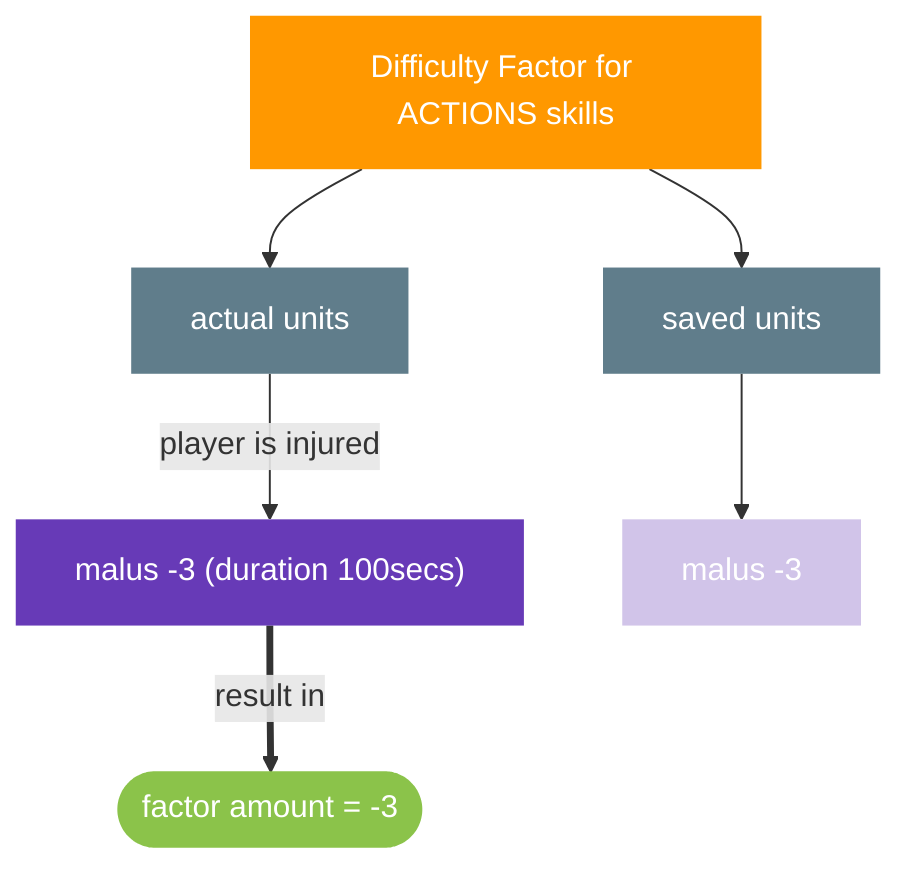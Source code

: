 graph TD
    s1[Difficulty Factor for ACTIONS skills]:::F
    s1 --> q1[actual units]:::S
    q1 -- player is injured --> s2["malus -3 (duration 100secs)"]:::U
    s2 == result in ==> r1([factor amount = -3]):::R
    s1 --> q2[saved units]:::S
    q2  --> ss1["malus -3"]:::SU


classDef S fill:#607D8B,stroke-width:0px,color:#fff;
classDef F fill:#FF9800,stroke-width:0px,color:#fff;
classDef U fill:#673AB7,color:#fff,stroke-width:0px;
classDef R fill:#8BC34A,stroke-width:0px,color:#fff;
classDef SU fill:#D1C4E9,color:#fff,stroke-width:0px;
